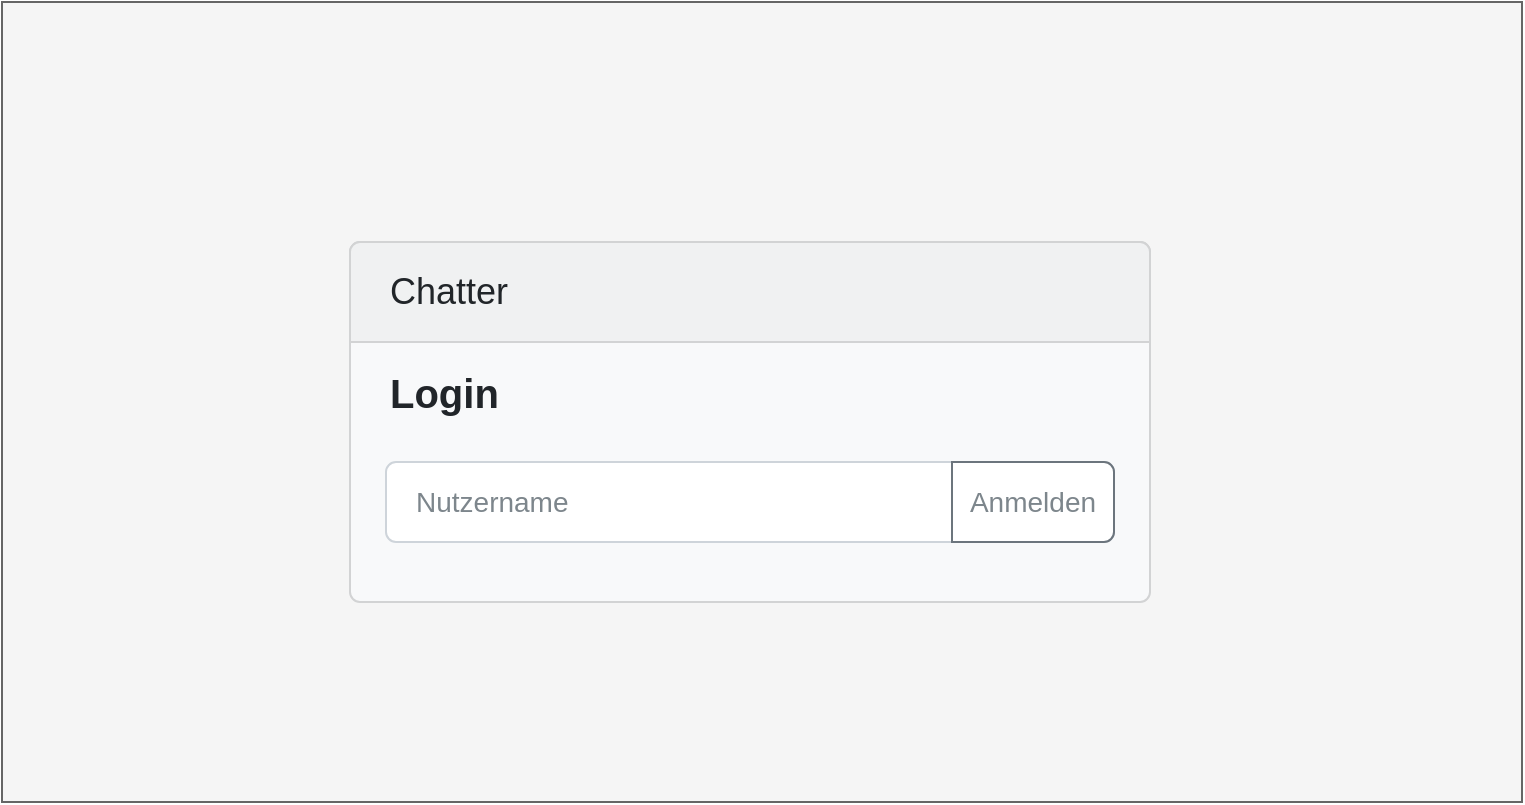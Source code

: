 <mxfile>
    <diagram id="2smHENcS4Z4Stj7YJ80e" name="Login">
        <mxGraphModel dx="582" dy="504" grid="1" gridSize="10" guides="1" tooltips="1" connect="1" arrows="1" fold="1" page="1" pageScale="1" pageWidth="827" pageHeight="1169" math="0" shadow="0">
            <root>
                <mxCell id="0"/>
                <mxCell id="1" parent="0"/>
                <mxCell id="2" value="" style="rounded=0;whiteSpace=wrap;html=1;fillColor=#f5f5f5;strokeColor=#666666;fontColor=#333333;" vertex="1" parent="1">
                    <mxGeometry x="40" y="40" width="760" height="400" as="geometry"/>
                </mxCell>
                <mxCell id="3" value="&lt;b&gt;&lt;font style=&quot;font-size: 20px&quot;&gt;Login&lt;br&gt;&lt;br&gt;&lt;br&gt;&lt;br&gt;&lt;/font&gt;&lt;/b&gt;" style="html=1;shadow=0;dashed=0;shape=mxgraph.bootstrap.rrect;rSize=5;strokeColor=#D2D3D4;html=1;whiteSpace=wrap;fillColor=#F8F9FA;fontColor=#212529;verticalAlign=bottom;align=left;spacing=20;spacingBottom=0;fontSize=14;" vertex="1" parent="1">
                    <mxGeometry x="214" y="160" width="400" height="180" as="geometry"/>
                </mxCell>
                <mxCell id="4" value="Chatter" style="html=1;shadow=0;dashed=0;shape=mxgraph.bootstrap.topButton;rSize=5;perimeter=none;whiteSpace=wrap;fillColor=#F0F1F2;strokeColor=#D2D3D4;fontColor=#212529;resizeWidth=1;fontSize=18;align=left;spacing=20;" vertex="1" parent="3">
                    <mxGeometry width="400" height="50" relative="1" as="geometry"/>
                </mxCell>
                <mxCell id="5" value="Nutzername" style="html=1;shadow=0;dashed=0;shape=mxgraph.bootstrap.rrect;rSize=5;strokeColor=#CED4DA;html=1;whiteSpace=wrap;fillColor=#FFFFFF;fontColor=#7D868C;align=left;spacingLeft=0;spacing=15;fontSize=14;" vertex="1" parent="3">
                    <mxGeometry x="18" y="110" width="364" height="40" as="geometry"/>
                </mxCell>
                <mxCell id="6" value="Anmelden" style="html=1;shadow=0;dashed=0;shape=mxgraph.bootstrap.rightButton;strokeColor=#6C757D;gradientColor=inherit;fontColor=inherit;fillColor=inherit;rSize=5;perimeter=none;whiteSpace=wrap;resizeHeight=1;fontSize=14;" vertex="1" parent="5">
                    <mxGeometry x="1" width="81" height="40" relative="1" as="geometry">
                        <mxPoint x="-81" as="offset"/>
                    </mxGeometry>
                </mxCell>
            </root>
        </mxGraphModel>
    </diagram>
    <diagram name="Chat" id="Jb1weM3wcKlzWWG-Ag0e">
        <mxGraphModel dx="1282" dy="504" grid="1" gridSize="10" guides="1" tooltips="1" connect="1" arrows="1" fold="1" page="1" pageScale="1" pageWidth="827" pageHeight="1169" math="0" shadow="0">
            <root>
                <mxCell id="z2uO2ZxdmVrGD636QXFU-0"/>
                <mxCell id="z2uO2ZxdmVrGD636QXFU-1" parent="z2uO2ZxdmVrGD636QXFU-0"/>
                <mxCell id="z2uO2ZxdmVrGD636QXFU-2" value="" style="rounded=0;whiteSpace=wrap;html=1;fillColor=#f5f5f5;strokeColor=#666666;fontColor=#333333;" vertex="1" parent="z2uO2ZxdmVrGD636QXFU-1">
                    <mxGeometry x="34" y="40" width="760" height="400" as="geometry"/>
                </mxCell>
                <mxCell id="z2uO2ZxdmVrGD636QXFU-3" value="&lt;b&gt;&lt;font style=&quot;font-size: 20px&quot;&gt;&lt;br&gt;&lt;/font&gt;&lt;/b&gt;" style="html=1;shadow=0;dashed=0;shape=mxgraph.bootstrap.rrect;rSize=5;strokeColor=#D2D3D4;html=1;whiteSpace=wrap;fillColor=#F8F9FA;fontColor=#212529;verticalAlign=bottom;align=right;spacing=20;spacingBottom=0;fontSize=14;" vertex="1" parent="z2uO2ZxdmVrGD636QXFU-1">
                    <mxGeometry x="50" y="50" width="740" height="380" as="geometry"/>
                </mxCell>
                <mxCell id="z2uO2ZxdmVrGD636QXFU-4" value="Chatter" style="html=1;shadow=0;dashed=0;shape=mxgraph.bootstrap.topButton;rSize=5;perimeter=none;whiteSpace=wrap;fillColor=#F0F1F2;strokeColor=#D2D3D4;fontColor=#212529;resizeWidth=1;fontSize=18;align=left;spacing=20;" vertex="1" parent="z2uO2ZxdmVrGD636QXFU-3">
                    <mxGeometry width="740" height="50" relative="1" as="geometry"/>
                </mxCell>
                <mxCell id="z2uO2ZxdmVrGD636QXFU-5" value="Deine Nachricht" style="html=1;shadow=0;dashed=0;shape=mxgraph.bootstrap.rrect;rSize=5;strokeColor=#CED4DA;html=1;whiteSpace=wrap;fillColor=#FFFFFF;fontColor=#7D868C;align=left;spacingLeft=0;spacing=15;fontSize=14;" vertex="1" parent="z2uO2ZxdmVrGD636QXFU-3">
                    <mxGeometry x="10" y="320" width="720" height="40" as="geometry"/>
                </mxCell>
                <mxCell id="z2uO2ZxdmVrGD636QXFU-6" value="Senden" style="html=1;shadow=0;dashed=0;shape=mxgraph.bootstrap.rightButton;strokeColor=#6C757D;gradientColor=inherit;fontColor=inherit;fillColor=inherit;rSize=5;perimeter=none;whiteSpace=wrap;resizeHeight=1;fontSize=14;" vertex="1" parent="z2uO2ZxdmVrGD636QXFU-5">
                    <mxGeometry x="1" width="81" height="40" relative="1" as="geometry">
                        <mxPoint x="-81" as="offset"/>
                    </mxGeometry>
                </mxCell>
                <mxCell id="dtWJNknku_CS5PZ4E4FG-0" value="" style="html=1;shadow=0;dashed=0;shape=mxgraph.bootstrap.rrect;rSize=5;strokeColor=#DFDFDF;html=1;whiteSpace=wrap;fillColor=#ffffff;fontColor=#000000;verticalAlign=top;align=left;spacing=20;fontSize=14;" vertex="1" parent="z2uO2ZxdmVrGD636QXFU-3">
                    <mxGeometry x="10" y="60" width="500" height="70" as="geometry"/>
                </mxCell>
                <mxCell id="dtWJNknku_CS5PZ4E4FG-5" value="15:13:04" style="text;html=1;align=right;verticalAlign=middle;whiteSpace=wrap;rounded=0;fontColor=#999999;" vertex="1" parent="z2uO2ZxdmVrGD636QXFU-3">
                    <mxGeometry x="410" y="70" width="90" height="20" as="geometry"/>
                </mxCell>
                <mxCell id="dtWJNknku_CS5PZ4E4FG-6" value="Eine Nachricht..." style="text;html=1;align=left;verticalAlign=middle;whiteSpace=wrap;rounded=0;fontColor=#000000;" vertex="1" parent="z2uO2ZxdmVrGD636QXFU-3">
                    <mxGeometry x="20" y="100" width="480" height="20" as="geometry"/>
                </mxCell>
                <mxCell id="dtWJNknku_CS5PZ4E4FG-8" value="" style="html=1;shadow=0;dashed=0;shape=mxgraph.bootstrap.rrect;rSize=5;strokeColor=#DFDFDF;html=1;whiteSpace=wrap;fillColor=#ffffff;fontColor=#000000;verticalAlign=top;align=left;spacing=20;fontSize=14;" vertex="1" parent="z2uO2ZxdmVrGD636QXFU-3">
                    <mxGeometry x="10" y="140" width="500" height="70" as="geometry"/>
                </mxCell>
                <mxCell id="dtWJNknku_CS5PZ4E4FG-9" value="15:13:44" style="text;html=1;align=right;verticalAlign=middle;whiteSpace=wrap;rounded=0;fontColor=#999999;" vertex="1" parent="z2uO2ZxdmVrGD636QXFU-3">
                    <mxGeometry x="410" y="150" width="90" height="20" as="geometry"/>
                </mxCell>
                <mxCell id="dtWJNknku_CS5PZ4E4FG-10" value="Eine andere Nachricht..." style="text;html=1;align=left;verticalAlign=middle;whiteSpace=wrap;rounded=0;fontColor=#000000;" vertex="1" parent="z2uO2ZxdmVrGD636QXFU-3">
                    <mxGeometry x="20" y="180" width="480" height="20" as="geometry"/>
                </mxCell>
                <mxCell id="dtWJNknku_CS5PZ4E4FG-11" value="Nutzer B" style="text;html=1;align=left;verticalAlign=middle;whiteSpace=wrap;rounded=0;fontColor=#999999;" vertex="1" parent="z2uO2ZxdmVrGD636QXFU-3">
                    <mxGeometry x="20" y="150" width="90" height="20" as="geometry"/>
                </mxCell>
                <mxCell id="dtWJNknku_CS5PZ4E4FG-3" value="Nutzer A" style="text;html=1;align=left;verticalAlign=middle;whiteSpace=wrap;rounded=0;fontColor=#999999;" vertex="1" parent="z2uO2ZxdmVrGD636QXFU-1">
                    <mxGeometry x="70" y="120" width="90" height="20" as="geometry"/>
                </mxCell>
                <mxCell id="dtWJNknku_CS5PZ4E4FG-12" value="" style="html=1;shadow=0;dashed=0;shape=mxgraph.bootstrap.rrect;rSize=5;strokeColor=#DFDFDF;html=1;whiteSpace=wrap;fillColor=#FFFFFF;fontColor=#000000;align=right;" vertex="1" parent="z2uO2ZxdmVrGD636QXFU-1">
                    <mxGeometry x="580" y="110" width="200" height="90" as="geometry"/>
                </mxCell>
                <mxCell id="dtWJNknku_CS5PZ4E4FG-13" value="Nutzer A" style="strokeColor=inherit;fillColor=inherit;gradientColor=inherit;fontColor=inherit;html=1;shadow=0;dashed=0;shape=mxgraph.bootstrap.topButton;rSize=5;perimeter=none;whiteSpace=wrap;resizeWidth=1;align=left;spacing=10;" vertex="1" parent="dtWJNknku_CS5PZ4E4FG-12">
                    <mxGeometry width="200" height="30" relative="1" as="geometry"/>
                </mxCell>
                <mxCell id="dtWJNknku_CS5PZ4E4FG-14" value="Nutzer B" style="strokeColor=inherit;fillColor=inherit;gradientColor=inherit;fontColor=inherit;html=1;shadow=0;dashed=0;perimeter=none;whiteSpace=wrap;resizeWidth=1;align=left;spacing=10;" vertex="1" parent="dtWJNknku_CS5PZ4E4FG-12">
                    <mxGeometry width="200" height="30" relative="1" as="geometry">
                        <mxPoint y="30" as="offset"/>
                    </mxGeometry>
                </mxCell>
                <mxCell id="dtWJNknku_CS5PZ4E4FG-15" value="Nutzer C" style="strokeColor=inherit;fillColor=inherit;gradientColor=inherit;fontColor=inherit;html=1;shadow=0;dashed=0;shape=mxgraph.bootstrap.bottomButton;rSize=5;perimeter=none;whiteSpace=wrap;resizeWidth=1;resizeHeight=0;align=left;spacing=10;" vertex="1" parent="dtWJNknku_CS5PZ4E4FG-12">
                    <mxGeometry y="1" width="200" height="30" relative="1" as="geometry">
                        <mxPoint y="-30" as="offset"/>
                    </mxGeometry>
                </mxCell>
            </root>
        </mxGraphModel>
    </diagram>
</mxfile>